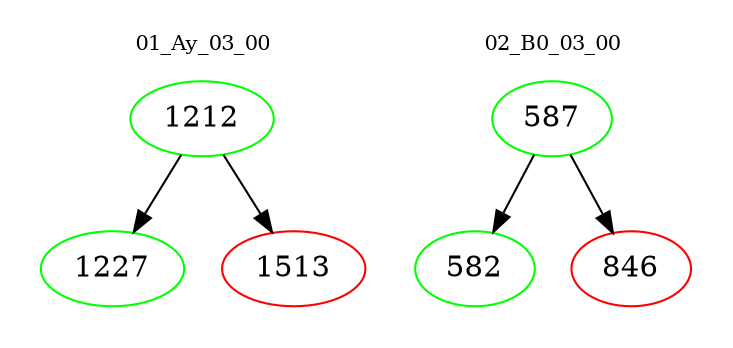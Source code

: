 digraph{
subgraph cluster_0 {
color = white
label = "01_Ay_03_00";
fontsize=10;
T0_1212 [label="1212", color="green"]
T0_1212 -> T0_1227 [color="black"]
T0_1227 [label="1227", color="green"]
T0_1212 -> T0_1513 [color="black"]
T0_1513 [label="1513", color="red"]
}
subgraph cluster_1 {
color = white
label = "02_B0_03_00";
fontsize=10;
T1_587 [label="587", color="green"]
T1_587 -> T1_582 [color="black"]
T1_582 [label="582", color="green"]
T1_587 -> T1_846 [color="black"]
T1_846 [label="846", color="red"]
}
}
